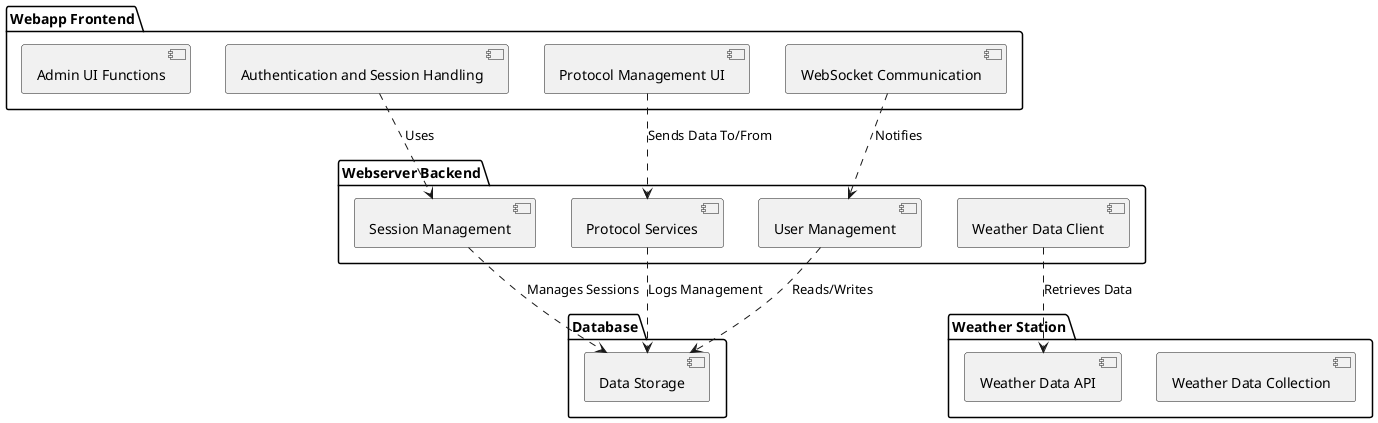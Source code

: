 @startuml simplified_package_diagram

package "Webapp Frontend" {
    [Authentication and Session Handling]
    [Protocol Management UI]
    [WebSocket Communication]
    [Admin UI Functions]
}

package "Webserver Backend" {
    [User Management]
    [Session Management]
    [Protocol Services]
    [Weather Data Client]
}

package "Database" {
    [Data Storage]
}

package "Weather Station" {
    [Weather Data Collection]
    [Weather Data API]
}

' Relationships
[Authentication and Session Handling] ..> [Session Management] : Uses
[Protocol Management UI] ..> [Protocol Services] : Sends Data To/From
[WebSocket Communication] ..> [User Management] : Notifies
[User Management] ..> [Data Storage] : Reads/Writes
[Session Management] ..> [Data Storage] : Manages Sessions
[Protocol Services] ..> [Data Storage] : Logs Management
[Weather Data Client] ..> [Weather Data API] : Retrieves Data

@enduml

